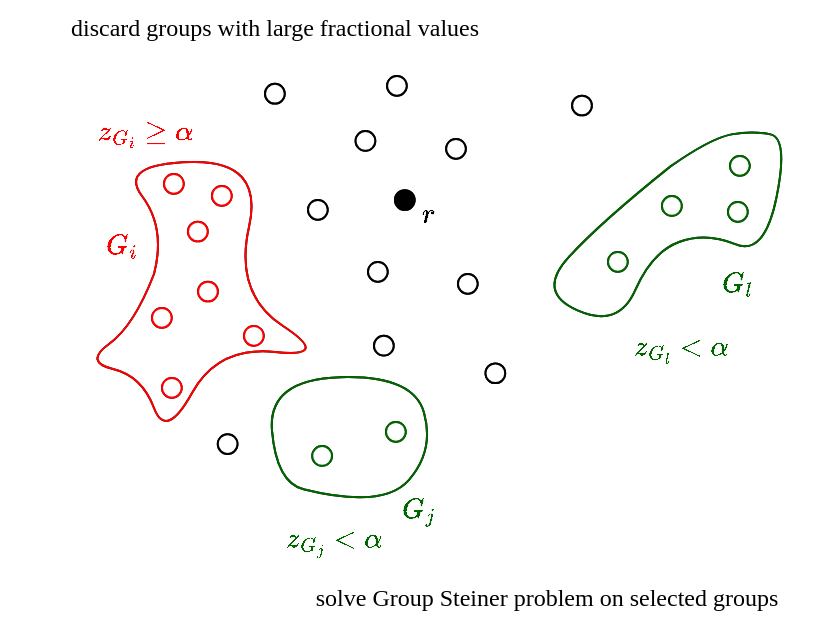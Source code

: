 <mxfile version="24.1.0" type="device">
  <diagram name="Page-1" id="gsfR2lPIybh8ACA6FocS">
    <mxGraphModel dx="478" dy="281" grid="1" gridSize="1" guides="1" tooltips="1" connect="1" arrows="1" fold="1" page="1" pageScale="1" pageWidth="425" pageHeight="338" background="none" math="1" shadow="0">
      <root>
        <mxCell id="0" />
        <mxCell id="_EWkk9Gu16Yg2M4oJPr2-5" value="layer00" style="" parent="0" />
        <mxCell id="_EWkk9Gu16Yg2M4oJPr2-6" value="" style="ellipse;whiteSpace=wrap;html=1;aspect=fixed;" vertex="1" parent="_EWkk9Gu16Yg2M4oJPr2-5">
          <mxGeometry x="224.07" y="85.5" width="9.84" height="9.84" as="geometry" />
        </mxCell>
        <mxCell id="_EWkk9Gu16Yg2M4oJPr2-9" value="" style="ellipse;whiteSpace=wrap;html=1;aspect=fixed;strokeColor=#000000;" vertex="1" parent="_EWkk9Gu16Yg2M4oJPr2-5">
          <mxGeometry x="157.135" y="239.036" width="9.84" height="9.84" as="geometry" />
        </mxCell>
        <mxCell id="_EWkk9Gu16Yg2M4oJPr2-10" value="" style="ellipse;whiteSpace=wrap;html=1;aspect=fixed;strokeColor=#000000;" vertex="1" parent="_EWkk9Gu16Yg2M4oJPr2-5">
          <mxGeometry x="194.004" y="227.004" width="9.84" height="9.84" as="geometry" />
        </mxCell>
        <mxCell id="_EWkk9Gu16Yg2M4oJPr2-11" value="" style="ellipse;whiteSpace=wrap;html=1;aspect=fixed;strokeColor=#000000;" vertex="1" parent="_EWkk9Gu16Yg2M4oJPr2-5">
          <mxGeometry x="366.003" y="94.002" width="9.84" height="9.84" as="geometry" />
        </mxCell>
        <mxCell id="_EWkk9Gu16Yg2M4oJPr2-12" value="" style="ellipse;whiteSpace=wrap;html=1;aspect=fixed;strokeColor=#000000;" vertex="1" parent="_EWkk9Gu16Yg2M4oJPr2-5">
          <mxGeometry x="305.001" y="142.001" width="9.84" height="9.84" as="geometry" />
        </mxCell>
        <mxCell id="_EWkk9Gu16Yg2M4oJPr2-14" value="" style="curved=1;endArrow=none;html=1;rounded=0;endFill=0;strokeColor=#000000;" edge="1" parent="_EWkk9Gu16Yg2M4oJPr2-5">
          <mxGeometry width="50" height="50" relative="1" as="geometry">
            <mxPoint x="152.769" y="260.609" as="sourcePoint" />
            <mxPoint x="152.769" y="260.609" as="targetPoint" />
            <Array as="points">
              <mxPoint x="192.768" y="270.609" />
              <mxPoint x="218.25" y="241.19" />
              <mxPoint x="207.768" y="203.608" />
              <mxPoint x="134.769" y="205.608" />
              <mxPoint x="139.25" y="257.19" />
            </Array>
          </mxGeometry>
        </mxCell>
        <mxCell id="_EWkk9Gu16Yg2M4oJPr2-15" value="" style="curved=1;endArrow=none;html=1;rounded=0;endFill=0;strokeColor=#000000;" edge="1" parent="_EWkk9Gu16Yg2M4oJPr2-5">
          <mxGeometry width="50" height="50" relative="1" as="geometry">
            <mxPoint x="336.25" y="99.19" as="sourcePoint" />
            <mxPoint x="336.25" y="99.19" as="targetPoint" />
            <Array as="points">
              <mxPoint x="301.25" y="127.19" />
              <mxPoint x="269.25" y="162.19" />
              <mxPoint x="310.25" y="180.19" />
              <mxPoint x="327" y="142" />
              <mxPoint x="354" y="132" />
              <mxPoint x="383.25" y="144.19" />
              <mxPoint x="395.25" y="85.19" />
              <mxPoint x="377.25" y="81.19" />
              <mxPoint x="356.25" y="85.19" />
            </Array>
          </mxGeometry>
        </mxCell>
        <mxCell id="_EWkk9Gu16Yg2M4oJPr2-21" value="" style="ellipse;whiteSpace=wrap;html=1;aspect=fixed;" vertex="1" parent="_EWkk9Gu16Yg2M4oJPr2-5">
          <mxGeometry x="154.998" y="115.998" width="9.84" height="9.84" as="geometry" />
        </mxCell>
        <mxCell id="_EWkk9Gu16Yg2M4oJPr2-22" value="" style="ellipse;whiteSpace=wrap;html=1;aspect=fixed;" vertex="1" parent="_EWkk9Gu16Yg2M4oJPr2-5">
          <mxGeometry x="178.796" y="81.557" width="9.84" height="9.84" as="geometry" />
        </mxCell>
        <mxCell id="_EWkk9Gu16Yg2M4oJPr2-23" value="" style="ellipse;whiteSpace=wrap;html=1;aspect=fixed;" vertex="1" parent="_EWkk9Gu16Yg2M4oJPr2-5">
          <mxGeometry x="185.005" y="147.005" width="9.84" height="9.84" as="geometry" />
        </mxCell>
        <mxCell id="_EWkk9Gu16Yg2M4oJPr2-24" value="" style="ellipse;whiteSpace=wrap;html=1;aspect=fixed;" vertex="1" parent="_EWkk9Gu16Yg2M4oJPr2-5">
          <mxGeometry x="229.974" y="153.004" width="9.84" height="9.84" as="geometry" />
        </mxCell>
        <mxCell id="_EWkk9Gu16Yg2M4oJPr2-25" value="" style="ellipse;whiteSpace=wrap;html=1;aspect=fixed;fillColor=#000000;verticalAlign=middle;labelPosition=left;verticalLabelPosition=middle;align=right;" vertex="1" parent="_EWkk9Gu16Yg2M4oJPr2-5">
          <mxGeometry x="198.482" y="111.092" width="9.84" height="9.84" as="geometry" />
        </mxCell>
        <mxCell id="_EWkk9Gu16Yg2M4oJPr2-26" value="" style="ellipse;whiteSpace=wrap;html=1;aspect=fixed;" vertex="1" parent="_EWkk9Gu16Yg2M4oJPr2-5">
          <mxGeometry x="187.999" y="183.919" width="9.84" height="9.84" as="geometry" />
        </mxCell>
        <mxCell id="_EWkk9Gu16Yg2M4oJPr2-27" value="" style="ellipse;whiteSpace=wrap;html=1;aspect=fixed;" vertex="1" parent="_EWkk9Gu16Yg2M4oJPr2-5">
          <mxGeometry x="109.897" y="233.137" width="9.84" height="9.84" as="geometry" />
        </mxCell>
        <mxCell id="_EWkk9Gu16Yg2M4oJPr2-28" value="" style="ellipse;whiteSpace=wrap;html=1;aspect=fixed;" vertex="1" parent="_EWkk9Gu16Yg2M4oJPr2-5">
          <mxGeometry x="243.756" y="197.706" width="9.84" height="9.84" as="geometry" />
        </mxCell>
        <mxCell id="_EWkk9Gu16Yg2M4oJPr2-29" value="" style="ellipse;whiteSpace=wrap;html=1;aspect=fixed;" vertex="1" parent="_EWkk9Gu16Yg2M4oJPr2-5">
          <mxGeometry x="287.065" y="63.845" width="9.84" height="9.84" as="geometry" />
        </mxCell>
        <mxCell id="_EWkk9Gu16Yg2M4oJPr2-30" value="" style="ellipse;whiteSpace=wrap;html=1;aspect=fixed;" vertex="1" parent="_EWkk9Gu16Yg2M4oJPr2-5">
          <mxGeometry x="133.513" y="57.933" width="9.84" height="9.84" as="geometry" />
        </mxCell>
        <mxCell id="_EWkk9Gu16Yg2M4oJPr2-31" value="" style="ellipse;whiteSpace=wrap;html=1;aspect=fixed;" vertex="1" parent="_EWkk9Gu16Yg2M4oJPr2-5">
          <mxGeometry x="194.531" y="54.002" width="9.84" height="9.84" as="geometry" />
        </mxCell>
        <mxCell id="_EWkk9Gu16Yg2M4oJPr2-33" value="$$G_j$$" style="text;html=1;align=center;verticalAlign=middle;resizable=0;points=[];autosize=1;strokeColor=none;fillColor=none;fontColor=#000000;" vertex="1" parent="_EWkk9Gu16Yg2M4oJPr2-5">
          <mxGeometry x="178.797" y="256.755" width="62.992" height="27.559" as="geometry" />
        </mxCell>
        <mxCell id="_EWkk9Gu16Yg2M4oJPr2-34" value="" style="ellipse;whiteSpace=wrap;html=1;aspect=fixed;strokeColor=#000000;" vertex="1" parent="_EWkk9Gu16Yg2M4oJPr2-5">
          <mxGeometry x="331.999" y="114.028" width="9.84" height="9.84" as="geometry" />
        </mxCell>
        <mxCell id="_EWkk9Gu16Yg2M4oJPr2-35" value="" style="ellipse;whiteSpace=wrap;html=1;aspect=fixed;strokeColor=#000000;" vertex="1" parent="_EWkk9Gu16Yg2M4oJPr2-5">
          <mxGeometry x="364.996" y="116.997" width="9.84" height="9.84" as="geometry" />
        </mxCell>
        <mxCell id="_EWkk9Gu16Yg2M4oJPr2-36" value="$$G_l$$" style="text;html=1;align=center;verticalAlign=middle;resizable=0;points=[];autosize=1;strokeColor=none;fillColor=none;fontColor=#000000;" vertex="1" parent="_EWkk9Gu16Yg2M4oJPr2-5">
          <mxGeometry x="337.605" y="144.544" width="62.992" height="27.559" as="geometry" />
        </mxCell>
        <mxCell id="_EWkk9Gu16Yg2M4oJPr2-37" value="$$r$$" style="text;html=1;align=center;verticalAlign=middle;resizable=0;points=[];autosize=1;strokeColor=none;fillColor=none;" vertex="1" parent="_EWkk9Gu16Yg2M4oJPr2-5">
          <mxGeometry x="190.601" y="109.121" width="49.212" height="27.559" as="geometry" />
        </mxCell>
        <mxCell id="_EWkk9Gu16Yg2M4oJPr2-52" value="" style="ellipse;whiteSpace=wrap;html=1;aspect=fixed;strokeColor=#000000;fontColor=#000000;" vertex="1" parent="_EWkk9Gu16Yg2M4oJPr2-5">
          <mxGeometry x="94.999" y="126.838" width="9.84" height="9.84" as="geometry" />
        </mxCell>
        <mxCell id="_EWkk9Gu16Yg2M4oJPr2-53" value="" style="ellipse;whiteSpace=wrap;html=1;aspect=fixed;strokeColor=#000000;fontColor=#000000;" vertex="1" parent="_EWkk9Gu16Yg2M4oJPr2-5">
          <mxGeometry x="76.997" y="169.997" width="9.84" height="9.84" as="geometry" />
        </mxCell>
        <mxCell id="_EWkk9Gu16Yg2M4oJPr2-54" value="" style="curved=1;endArrow=none;html=1;rounded=0;endFill=0;strokeColor=#000000;fontColor=#000000;" edge="1" parent="_EWkk9Gu16Yg2M4oJPr2-5">
          <mxGeometry width="50" height="50" relative="1" as="geometry">
            <mxPoint x="78" y="153" as="sourcePoint" />
            <mxPoint x="78" y="153" as="targetPoint" />
            <Array as="points">
              <mxPoint x="68" y="179" />
              <mxPoint x="43" y="197" />
              <mxPoint x="72" y="204" />
              <mxPoint x="84" y="236" />
              <mxPoint x="110" y="189" />
              <mxPoint x="167" y="195" />
              <mxPoint x="118" y="163" />
              <mxPoint x="133" y="96" />
              <mxPoint x="60" y="98" />
              <mxPoint x="84" y="130" />
            </Array>
          </mxGeometry>
        </mxCell>
        <mxCell id="_EWkk9Gu16Yg2M4oJPr2-55" value="" style="ellipse;whiteSpace=wrap;html=1;aspect=fixed;strokeColor=#000000;fontColor=#000000;" vertex="1" parent="_EWkk9Gu16Yg2M4oJPr2-5">
          <mxGeometry x="81.995" y="204.995" width="9.84" height="9.84" as="geometry" />
        </mxCell>
        <mxCell id="_EWkk9Gu16Yg2M4oJPr2-56" value="" style="ellipse;whiteSpace=wrap;html=1;aspect=fixed;strokeColor=#000000;fontColor=#000000;" vertex="1" parent="_EWkk9Gu16Yg2M4oJPr2-5">
          <mxGeometry x="123.004" y="179.004" width="9.84" height="9.84" as="geometry" />
        </mxCell>
        <mxCell id="_EWkk9Gu16Yg2M4oJPr2-57" value="" style="ellipse;whiteSpace=wrap;html=1;aspect=fixed;strokeColor=#000000;fontColor=#000000;" vertex="1" parent="_EWkk9Gu16Yg2M4oJPr2-5">
          <mxGeometry x="83.002" y="103.002" width="9.84" height="9.84" as="geometry" />
        </mxCell>
        <mxCell id="_EWkk9Gu16Yg2M4oJPr2-58" value="" style="ellipse;whiteSpace=wrap;html=1;aspect=fixed;strokeColor=#000000;fontColor=#000000;" vertex="1" parent="_EWkk9Gu16Yg2M4oJPr2-5">
          <mxGeometry x="100.061" y="156.841" width="9.84" height="9.84" as="geometry" />
        </mxCell>
        <mxCell id="_EWkk9Gu16Yg2M4oJPr2-59" value="" style="ellipse;whiteSpace=wrap;html=1;aspect=fixed;strokeColor=#000000;fontColor=#000000;" vertex="1" parent="_EWkk9Gu16Yg2M4oJPr2-5">
          <mxGeometry x="106.959" y="108.999" width="9.84" height="9.84" as="geometry" />
        </mxCell>
        <mxCell id="_EWkk9Gu16Yg2M4oJPr2-60" value="$$G_i$$" style="text;html=1;align=center;verticalAlign=middle;resizable=0;points=[];autosize=1;strokeColor=none;fillColor=none;fontColor=#000000;" vertex="1" parent="_EWkk9Gu16Yg2M4oJPr2-5">
          <mxGeometry x="29.998" y="124.867" width="62.992" height="27.559" as="geometry" />
        </mxCell>
        <mxCell id="1" value="layer01" style="" parent="0" />
        <mxCell id="7oERm4HpYrmG8ixCUyac-117" value="" style="ellipse;whiteSpace=wrap;html=1;aspect=fixed;" parent="1" vertex="1">
          <mxGeometry x="224.07" y="85.5" width="9.84" height="9.84" as="geometry" />
        </mxCell>
        <mxCell id="7oERm4HpYrmG8ixCUyac-119" value="" style="ellipse;whiteSpace=wrap;html=1;aspect=fixed;strokeColor=#FF0000;" parent="1" vertex="1">
          <mxGeometry x="76.997" y="169.997" width="9.84" height="9.84" as="geometry" />
        </mxCell>
        <mxCell id="7oERm4HpYrmG8ixCUyac-120" value="" style="ellipse;whiteSpace=wrap;html=1;aspect=fixed;strokeColor=#006600;" parent="1" vertex="1">
          <mxGeometry x="157.135" y="239.036" width="9.84" height="9.84" as="geometry" />
        </mxCell>
        <mxCell id="7oERm4HpYrmG8ixCUyac-121" value="" style="ellipse;whiteSpace=wrap;html=1;aspect=fixed;strokeColor=#006600;" parent="1" vertex="1">
          <mxGeometry x="194.004" y="227.004" width="9.84" height="9.84" as="geometry" />
        </mxCell>
        <mxCell id="7oERm4HpYrmG8ixCUyac-122" value="" style="ellipse;whiteSpace=wrap;html=1;aspect=fixed;strokeColor=#006600;" parent="1" vertex="1">
          <mxGeometry x="366.003" y="94.002" width="9.84" height="9.84" as="geometry" />
        </mxCell>
        <mxCell id="7oERm4HpYrmG8ixCUyac-123" value="" style="ellipse;whiteSpace=wrap;html=1;aspect=fixed;strokeColor=#006600;" parent="1" vertex="1">
          <mxGeometry x="305.001" y="142.001" width="9.84" height="9.84" as="geometry" />
        </mxCell>
        <mxCell id="7oERm4HpYrmG8ixCUyac-127" value="" style="curved=1;endArrow=none;html=1;rounded=0;endFill=0;strokeColor=#FF0000;" parent="1" edge="1">
          <mxGeometry width="50" height="50" relative="1" as="geometry">
            <mxPoint x="78" y="153" as="sourcePoint" />
            <mxPoint x="78" y="153" as="targetPoint" />
            <Array as="points">
              <mxPoint x="68" y="179" />
              <mxPoint x="43" y="197" />
              <mxPoint x="72" y="204" />
              <mxPoint x="84" y="236" />
              <mxPoint x="110" y="189" />
              <mxPoint x="167" y="195" />
              <mxPoint x="118" y="163" />
              <mxPoint x="133" y="96" />
              <mxPoint x="60" y="98" />
              <mxPoint x="84" y="130" />
            </Array>
          </mxGeometry>
        </mxCell>
        <mxCell id="7oERm4HpYrmG8ixCUyac-130" value="" style="curved=1;endArrow=none;html=1;rounded=0;endFill=0;strokeColor=#006600;" parent="1" edge="1">
          <mxGeometry width="50" height="50" relative="1" as="geometry">
            <mxPoint x="152.769" y="260.609" as="sourcePoint" />
            <mxPoint x="152.769" y="260.609" as="targetPoint" />
            <Array as="points">
              <mxPoint x="192.768" y="270.609" />
              <mxPoint x="218.25" y="241.19" />
              <mxPoint x="207.768" y="203.608" />
              <mxPoint x="134.769" y="205.608" />
              <mxPoint x="139.25" y="257.19" />
            </Array>
          </mxGeometry>
        </mxCell>
        <mxCell id="7oERm4HpYrmG8ixCUyac-135" value="" style="curved=1;endArrow=none;html=1;rounded=0;endFill=0;strokeColor=#006600;" parent="1" edge="1">
          <mxGeometry width="50" height="50" relative="1" as="geometry">
            <mxPoint x="336.25" y="99.19" as="sourcePoint" />
            <mxPoint x="336.25" y="99.19" as="targetPoint" />
            <Array as="points">
              <mxPoint x="301.25" y="127.19" />
              <mxPoint x="269.25" y="162.19" />
              <mxPoint x="310.25" y="180.19" />
              <mxPoint x="327" y="142" />
              <mxPoint x="354" y="132" />
              <mxPoint x="383.25" y="144.19" />
              <mxPoint x="395.25" y="85.19" />
              <mxPoint x="377.25" y="81.19" />
              <mxPoint x="356.25" y="85.19" />
            </Array>
          </mxGeometry>
        </mxCell>
        <mxCell id="7oERm4HpYrmG8ixCUyac-136" value="" style="ellipse;whiteSpace=wrap;html=1;aspect=fixed;strokeColor=#FF0000;" parent="1" vertex="1">
          <mxGeometry x="81.995" y="204.995" width="9.84" height="9.84" as="geometry" />
        </mxCell>
        <mxCell id="7oERm4HpYrmG8ixCUyac-137" value="" style="ellipse;whiteSpace=wrap;html=1;aspect=fixed;strokeColor=#FF0000;" parent="1" vertex="1">
          <mxGeometry x="123.004" y="179.004" width="9.84" height="9.84" as="geometry" />
        </mxCell>
        <mxCell id="7oERm4HpYrmG8ixCUyac-138" value="" style="ellipse;whiteSpace=wrap;html=1;aspect=fixed;strokeColor=#FF0000;" parent="1" vertex="1">
          <mxGeometry x="83.002" y="103.002" width="9.84" height="9.84" as="geometry" />
        </mxCell>
        <mxCell id="7oERm4HpYrmG8ixCUyac-140" value="" style="ellipse;whiteSpace=wrap;html=1;aspect=fixed;strokeColor=#FF0000;" parent="1" vertex="1">
          <mxGeometry x="106.999" y="108.999" width="9.84" height="9.84" as="geometry" />
        </mxCell>
        <mxCell id="7oERm4HpYrmG8ixCUyac-141" value="" style="ellipse;whiteSpace=wrap;html=1;aspect=fixed;" parent="1" vertex="1">
          <mxGeometry x="154.998" y="115.998" width="9.84" height="9.84" as="geometry" />
        </mxCell>
        <mxCell id="7oERm4HpYrmG8ixCUyac-142" value="" style="ellipse;whiteSpace=wrap;html=1;aspect=fixed;" parent="1" vertex="1">
          <mxGeometry x="178.796" y="81.557" width="9.84" height="9.84" as="geometry" />
        </mxCell>
        <mxCell id="7oERm4HpYrmG8ixCUyac-143" value="" style="ellipse;whiteSpace=wrap;html=1;aspect=fixed;" parent="1" vertex="1">
          <mxGeometry x="185.005" y="147.005" width="9.84" height="9.84" as="geometry" />
        </mxCell>
        <mxCell id="7oERm4HpYrmG8ixCUyac-144" value="" style="ellipse;whiteSpace=wrap;html=1;aspect=fixed;" parent="1" vertex="1">
          <mxGeometry x="229.974" y="153.004" width="9.84" height="9.84" as="geometry" />
        </mxCell>
        <mxCell id="7oERm4HpYrmG8ixCUyac-145" value="" style="ellipse;whiteSpace=wrap;html=1;aspect=fixed;fillColor=#000000;verticalAlign=middle;labelPosition=left;verticalLabelPosition=middle;align=right;" parent="1" vertex="1">
          <mxGeometry x="198.482" y="111.092" width="9.84" height="9.84" as="geometry" />
        </mxCell>
        <mxCell id="7oERm4HpYrmG8ixCUyac-147" value="" style="ellipse;whiteSpace=wrap;html=1;aspect=fixed;" parent="1" vertex="1">
          <mxGeometry x="187.999" y="183.919" width="9.84" height="9.84" as="geometry" />
        </mxCell>
        <mxCell id="7oERm4HpYrmG8ixCUyac-148" value="" style="ellipse;whiteSpace=wrap;html=1;aspect=fixed;" parent="1" vertex="1">
          <mxGeometry x="109.897" y="233.137" width="9.84" height="9.84" as="geometry" />
        </mxCell>
        <mxCell id="7oERm4HpYrmG8ixCUyac-149" value="" style="ellipse;whiteSpace=wrap;html=1;aspect=fixed;" parent="1" vertex="1">
          <mxGeometry x="243.756" y="197.706" width="9.84" height="9.84" as="geometry" />
        </mxCell>
        <mxCell id="7oERm4HpYrmG8ixCUyac-150" value="" style="ellipse;whiteSpace=wrap;html=1;aspect=fixed;" parent="1" vertex="1">
          <mxGeometry x="287.065" y="63.845" width="9.84" height="9.84" as="geometry" />
        </mxCell>
        <mxCell id="7oERm4HpYrmG8ixCUyac-151" value="" style="ellipse;whiteSpace=wrap;html=1;aspect=fixed;" parent="1" vertex="1">
          <mxGeometry x="133.513" y="57.933" width="9.84" height="9.84" as="geometry" />
        </mxCell>
        <mxCell id="7oERm4HpYrmG8ixCUyac-152" value="" style="ellipse;whiteSpace=wrap;html=1;aspect=fixed;" parent="1" vertex="1">
          <mxGeometry x="194.531" y="54.002" width="9.84" height="9.84" as="geometry" />
        </mxCell>
        <mxCell id="7oERm4HpYrmG8ixCUyac-153" value="$$G_i$$" style="text;html=1;align=center;verticalAlign=middle;resizable=0;points=[];autosize=1;strokeColor=none;fillColor=none;fontColor=#FF0000;" parent="1" vertex="1">
          <mxGeometry x="29.998" y="124.997" width="62.992" height="27.559" as="geometry" />
        </mxCell>
        <mxCell id="7oERm4HpYrmG8ixCUyac-154" value="$$G_j$$" style="text;html=1;align=center;verticalAlign=middle;resizable=0;points=[];autosize=1;strokeColor=none;fillColor=none;fontColor=#006600;" parent="1" vertex="1">
          <mxGeometry x="178.797" y="256.755" width="62.992" height="27.559" as="geometry" />
        </mxCell>
        <mxCell id="7oERm4HpYrmG8ixCUyac-155" value="" style="ellipse;whiteSpace=wrap;html=1;aspect=fixed;strokeColor=#006600;" parent="1" vertex="1">
          <mxGeometry x="331.999" y="114.028" width="9.84" height="9.84" as="geometry" />
        </mxCell>
        <mxCell id="7oERm4HpYrmG8ixCUyac-156" value="" style="ellipse;whiteSpace=wrap;html=1;aspect=fixed;strokeColor=#006600;" parent="1" vertex="1">
          <mxGeometry x="364.996" y="116.997" width="9.84" height="9.84" as="geometry" />
        </mxCell>
        <mxCell id="7oERm4HpYrmG8ixCUyac-157" value="$$G_l$$" style="text;html=1;align=center;verticalAlign=middle;resizable=0;points=[];autosize=1;strokeColor=none;fillColor=none;fontColor=#006600;" parent="1" vertex="1">
          <mxGeometry x="337.605" y="144.544" width="62.992" height="27.559" as="geometry" />
        </mxCell>
        <mxCell id="7oERm4HpYrmG8ixCUyac-169" value="$$r$$" style="text;html=1;align=center;verticalAlign=middle;resizable=0;points=[];autosize=1;strokeColor=none;fillColor=none;" parent="1" vertex="1">
          <mxGeometry x="190.601" y="109.121" width="49.212" height="27.559" as="geometry" />
        </mxCell>
        <mxCell id="_EWkk9Gu16Yg2M4oJPr2-1" value="$$z_{G_i}\geq \alpha$$" style="text;html=1;align=center;verticalAlign=middle;resizable=0;points=[];autosize=1;strokeColor=none;fillColor=none;fontColor=#FF0000;" vertex="1" parent="1">
          <mxGeometry x="1.0" y="68.34" width="144" height="27" as="geometry" />
        </mxCell>
        <mxCell id="_EWkk9Gu16Yg2M4oJPr2-2" value="$$z_{G_j}&amp;lt; \alpha$$" style="text;html=1;align=center;verticalAlign=middle;resizable=0;points=[];autosize=1;strokeColor=none;fillColor=none;fontColor=#006600;" vertex="1" parent="1">
          <mxGeometry x="103.81" y="272" width="128" height="27" as="geometry" />
        </mxCell>
        <mxCell id="_EWkk9Gu16Yg2M4oJPr2-3" value="$$z_{G_l}&amp;lt; \alpha$$" style="text;html=1;align=center;verticalAlign=middle;resizable=0;points=[];autosize=1;strokeColor=none;fillColor=none;fontColor=#006600;" vertex="1" parent="1">
          <mxGeometry x="277" y="176" width="128" height="27" as="geometry" />
        </mxCell>
        <mxCell id="_EWkk9Gu16Yg2M4oJPr2-42" value="solve Group Steiner problem on selected groups" style="text;html=1;align=center;verticalAlign=middle;resizable=0;points=[];autosize=1;strokeColor=none;fillColor=none;fontFamily=Microsoft Sans Serif;" vertex="1" parent="1">
          <mxGeometry x="136" y="301" width="276" height="27" as="geometry" />
        </mxCell>
        <mxCell id="_EWkk9Gu16Yg2M4oJPr2-41" value="discard groups with large fractional values" style="text;html=1;align=center;verticalAlign=middle;resizable=0;points=[];autosize=1;strokeColor=none;fillColor=none;fontFamily=Microsoft Sans Serif;" vertex="1" parent="1">
          <mxGeometry x="17" y="16" width="242" height="27" as="geometry" />
        </mxCell>
        <mxCell id="_EWkk9Gu16Yg2M4oJPr2-61" value="" style="ellipse;whiteSpace=wrap;html=1;aspect=fixed;strokeColor=#FF0000;fontColor=#000000;" vertex="1" parent="1">
          <mxGeometry x="100.061" y="156.841" width="9.84" height="9.84" as="geometry" />
        </mxCell>
        <mxCell id="_EWkk9Gu16Yg2M4oJPr2-62" value="" style="ellipse;whiteSpace=wrap;html=1;aspect=fixed;strokeColor=#FF0000;fontColor=#000000;" vertex="1" parent="1">
          <mxGeometry x="94.999" y="126.838" width="9.84" height="9.84" as="geometry" />
        </mxCell>
      </root>
    </mxGraphModel>
  </diagram>
</mxfile>
